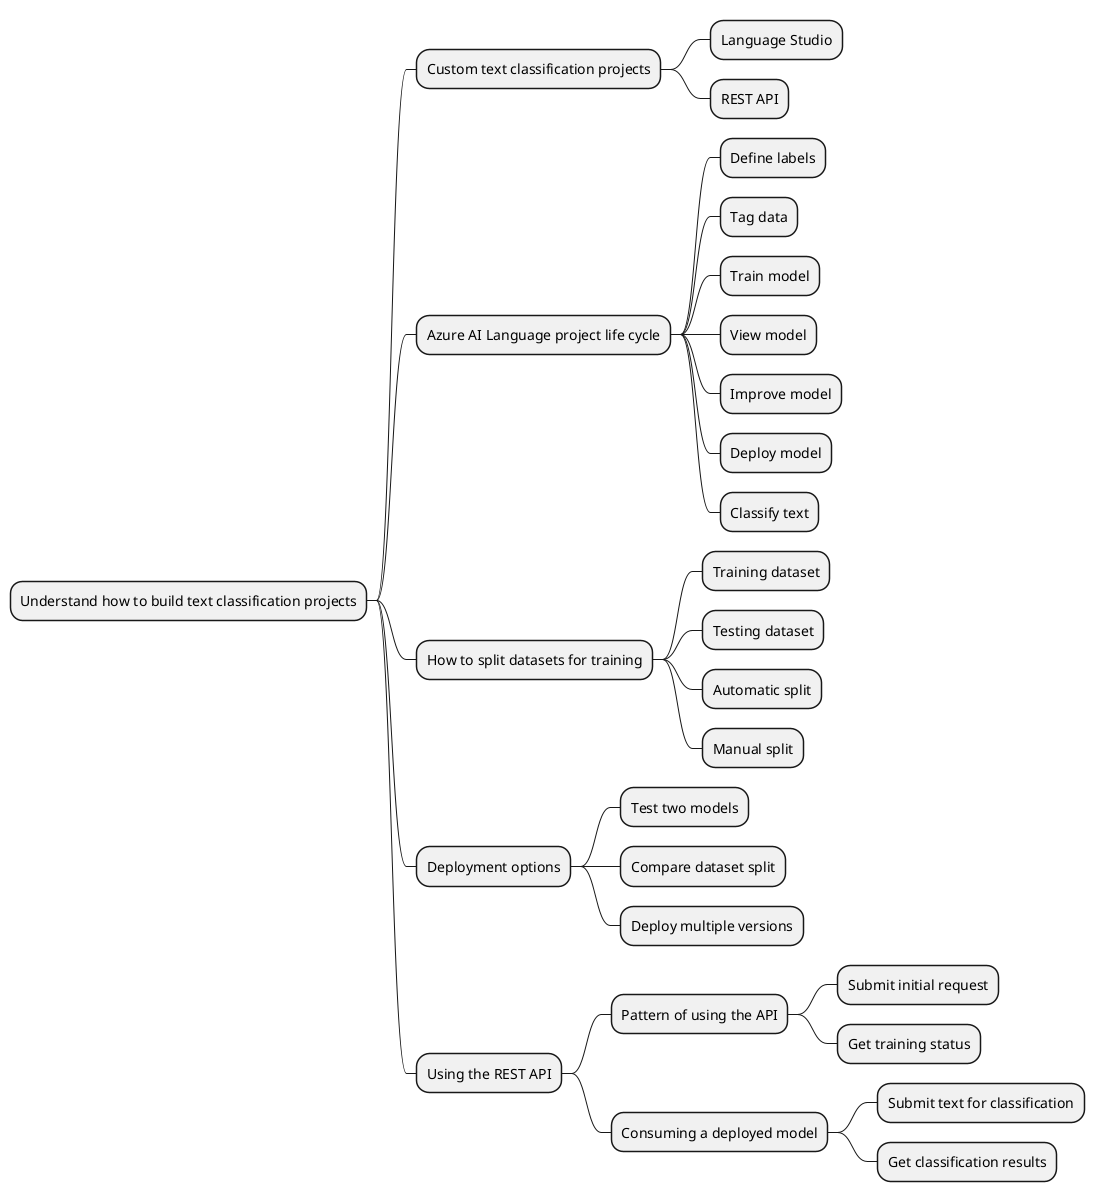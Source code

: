 @startmindmap
* Understand how to build text classification projects
** Custom text classification projects
*** Language Studio
*** REST API
** Azure AI Language project life cycle
*** Define labels
*** Tag data
*** Train model
*** View model
*** Improve model
*** Deploy model
*** Classify text
** How to split datasets for training
*** Training dataset
*** Testing dataset
*** Automatic split
*** Manual split
** Deployment options
*** Test two models
*** Compare dataset split
*** Deploy multiple versions
** Using the REST API
*** Pattern of using the API
**** Submit initial request
**** Get training status
*** Consuming a deployed model
**** Submit text for classification
**** Get classification results
@endmindmap